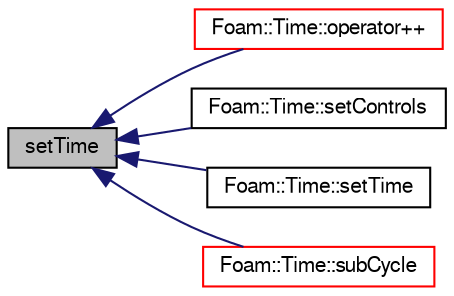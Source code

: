digraph "setTime"
{
  bgcolor="transparent";
  edge [fontname="FreeSans",fontsize="10",labelfontname="FreeSans",labelfontsize="10"];
  node [fontname="FreeSans",fontsize="10",shape=record];
  rankdir="LR";
  Node12 [label="setTime",height=0.2,width=0.4,color="black", fillcolor="grey75", style="filled", fontcolor="black"];
  Node12 -> Node13 [dir="back",color="midnightblue",fontsize="10",style="solid",fontname="FreeSans"];
  Node13 [label="Foam::Time::operator++",height=0.2,width=0.4,color="red",URL="$a26350.html#ad29d9fc6ef635c14c2d255bd9958d1bb",tooltip="Prefix increment,. "];
  Node12 -> Node15 [dir="back",color="midnightblue",fontsize="10",style="solid",fontname="FreeSans"];
  Node15 [label="Foam::Time::setControls",height=0.2,width=0.4,color="black",URL="$a26350.html#a8e7c44db2e98bebfcc1a22d512cd7b34",tooltip="Set the controls from the current controlDict. "];
  Node12 -> Node16 [dir="back",color="midnightblue",fontsize="10",style="solid",fontname="FreeSans"];
  Node16 [label="Foam::Time::setTime",height=0.2,width=0.4,color="black",URL="$a26350.html#a1f00adf66c87c2aa3887e08f970a719a",tooltip="Reset the time and time-index. "];
  Node12 -> Node17 [dir="back",color="midnightblue",fontsize="10",style="solid",fontname="FreeSans"];
  Node17 [label="Foam::Time::subCycle",height=0.2,width=0.4,color="red",URL="$a26350.html#adb9bf2f1908500d320fc80b25d8e9b76",tooltip="Set time to sub-cycle for the given number of steps. "];
}

